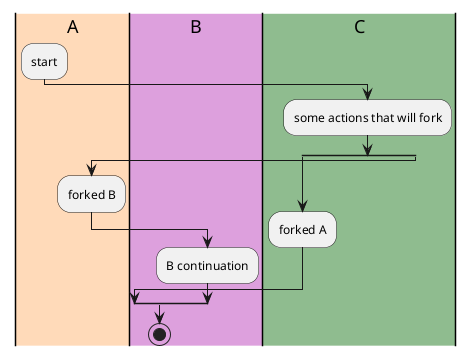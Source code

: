 {
  "sha1": "fzt0mxzb7zn7xxitgp2g3a16m4iwal7",
  "insertion": {
    "when": "2024-06-01T09:03:06.941Z",
    "url": "https://forum.plantuml.net/11382/wondering-arrows-in-activity-diagram-beta",
    "user": "plantuml@gmail.com"
  }
}
@startuml
|#PeachPuff|A|
|#Plum|B|
|#DarkSeaGreen|C|
|A|
:start;
|C|

:some actions that will fork;
split
:forked A;
|A|
split again
:forked B;

|B|
:B continuation;
end split
stop
@enduml
